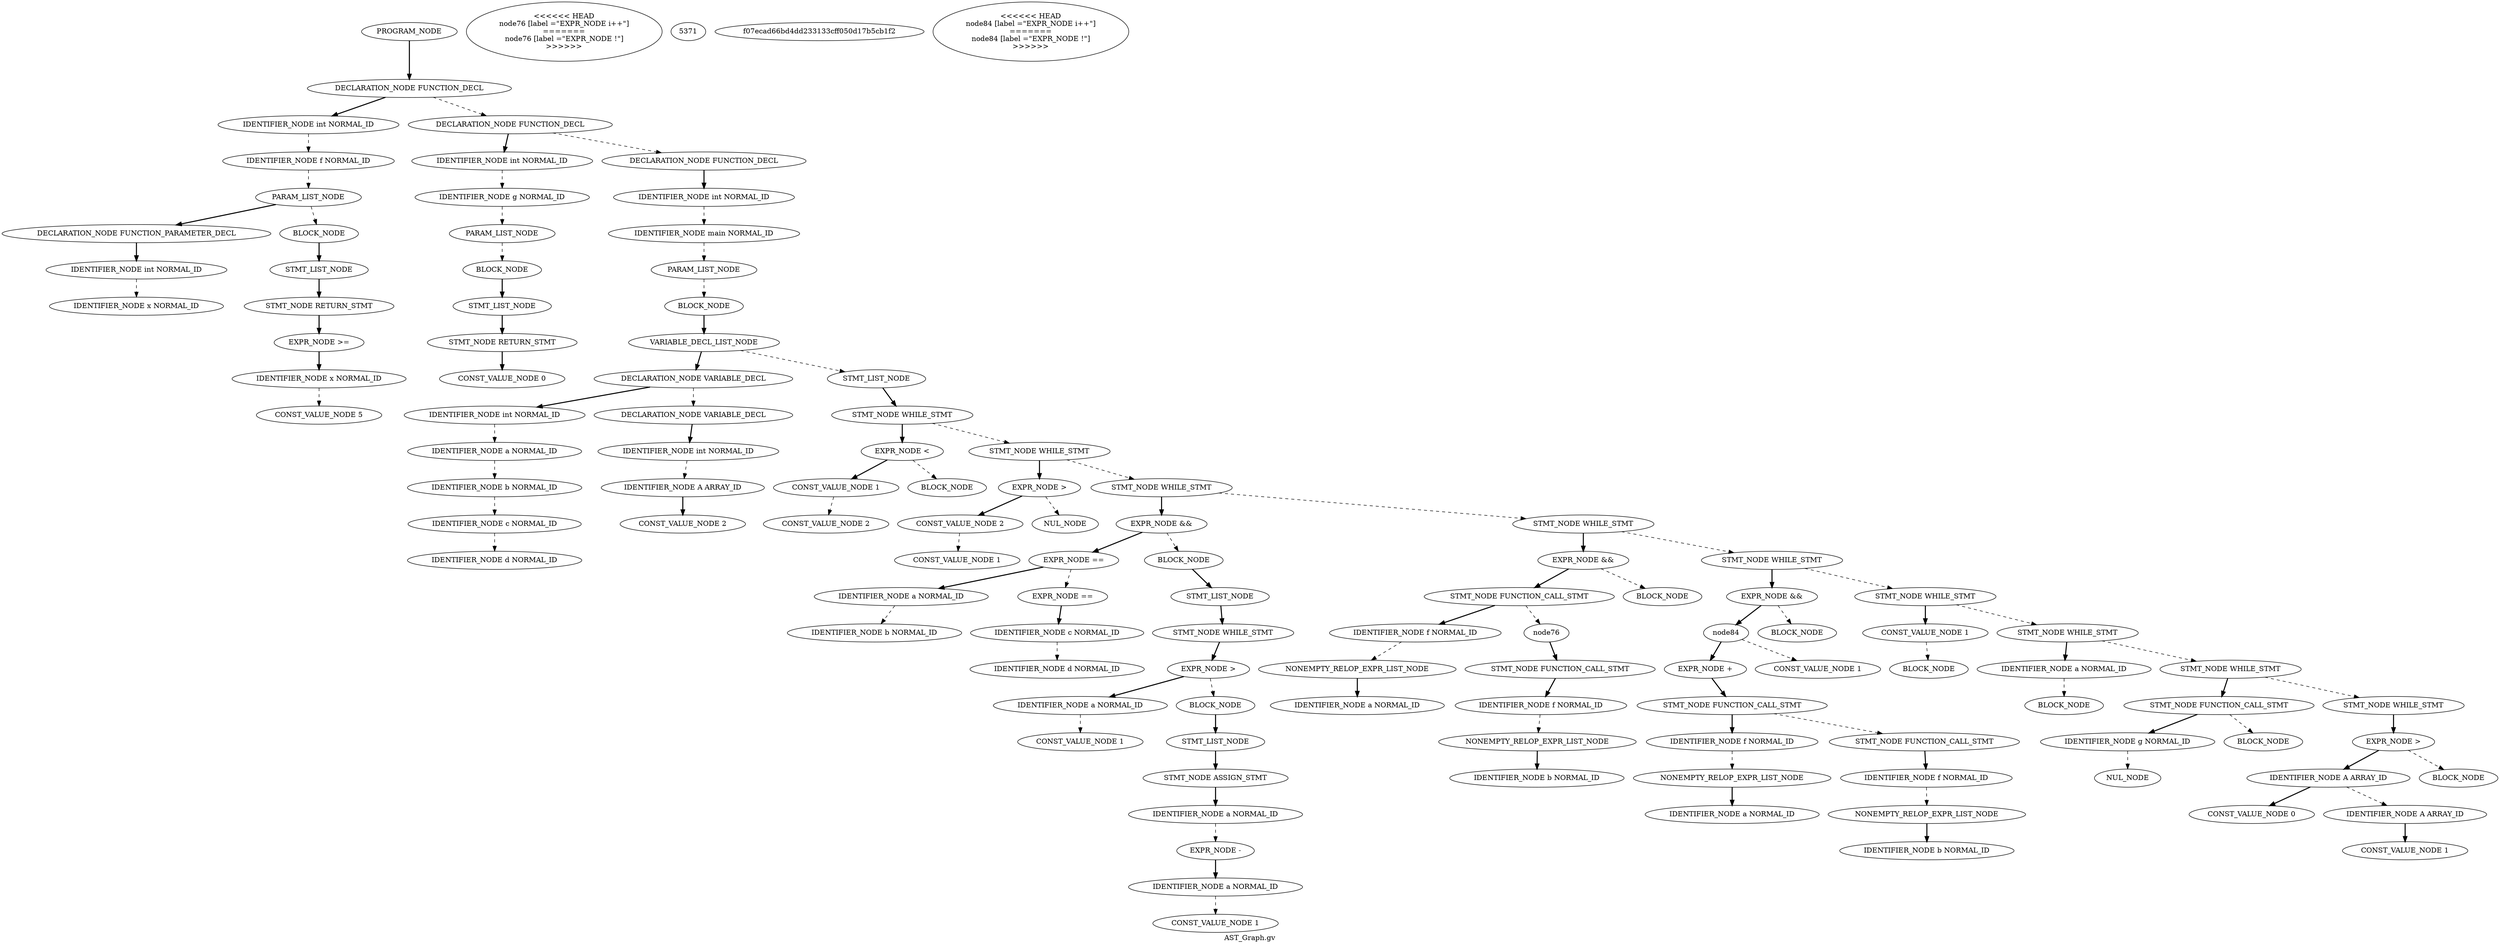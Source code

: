 Digraph AST
{
label = "AST_Graph.gv"
node0 [label ="PROGRAM_NODE"]
node1 [label ="DECLARATION_NODE FUNCTION_DECL"]
node2 [label ="IDENTIFIER_NODE int NORMAL_ID"]
node3 [label ="IDENTIFIER_NODE f NORMAL_ID"]
node4 [label ="PARAM_LIST_NODE"]
node5 [label ="DECLARATION_NODE FUNCTION_PARAMETER_DECL"]
node6 [label ="IDENTIFIER_NODE int NORMAL_ID"]
node7 [label ="IDENTIFIER_NODE x NORMAL_ID"]
node6 -> node7 [style = dashed]
node5 -> node6 [style = bold]
node4 -> node5 [style = bold]
node8 [label ="BLOCK_NODE"]
node9 [label ="STMT_LIST_NODE"]
node10 [label ="STMT_NODE RETURN_STMT"]
node11 [label ="EXPR_NODE >="]
node12 [label ="IDENTIFIER_NODE x NORMAL_ID"]
node13 [label ="CONST_VALUE_NODE 5"]
node12 -> node13 [style = dashed]
node11 -> node12 [style = bold]
node10 -> node11 [style = bold]
node9 -> node10 [style = bold]
node8 -> node9 [style = bold]
node4 -> node8 [style = dashed]
node3 -> node4 [style = dashed]
node2 -> node3 [style = dashed]
node1 -> node2 [style = bold]
node14 [label ="DECLARATION_NODE FUNCTION_DECL"]
node15 [label ="IDENTIFIER_NODE int NORMAL_ID"]
node16 [label ="IDENTIFIER_NODE g NORMAL_ID"]
node17 [label ="PARAM_LIST_NODE"]
node18 [label ="BLOCK_NODE"]
node19 [label ="STMT_LIST_NODE"]
node20 [label ="STMT_NODE RETURN_STMT"]
node21 [label ="CONST_VALUE_NODE 0"]
node20 -> node21 [style = bold]
node19 -> node20 [style = bold]
node18 -> node19 [style = bold]
node17 -> node18 [style = dashed]
node16 -> node17 [style = dashed]
node15 -> node16 [style = dashed]
node14 -> node15 [style = bold]
node22 [label ="DECLARATION_NODE FUNCTION_DECL"]
node23 [label ="IDENTIFIER_NODE int NORMAL_ID"]
node24 [label ="IDENTIFIER_NODE main NORMAL_ID"]
node25 [label ="PARAM_LIST_NODE"]
node26 [label ="BLOCK_NODE"]
node27 [label ="VARIABLE_DECL_LIST_NODE"]
node28 [label ="DECLARATION_NODE VARIABLE_DECL"]
node29 [label ="IDENTIFIER_NODE int NORMAL_ID"]
node30 [label ="IDENTIFIER_NODE a NORMAL_ID"]
node31 [label ="IDENTIFIER_NODE b NORMAL_ID"]
node32 [label ="IDENTIFIER_NODE c NORMAL_ID"]
node33 [label ="IDENTIFIER_NODE d NORMAL_ID"]
node32 -> node33 [style = dashed]
node31 -> node32 [style = dashed]
node30 -> node31 [style = dashed]
node29 -> node30 [style = dashed]
node28 -> node29 [style = bold]
node34 [label ="DECLARATION_NODE VARIABLE_DECL"]
node35 [label ="IDENTIFIER_NODE int NORMAL_ID"]
node36 [label ="IDENTIFIER_NODE A ARRAY_ID"]
node37 [label ="CONST_VALUE_NODE 2"]
node36 -> node37 [style = bold]
node35 -> node36 [style = dashed]
node34 -> node35 [style = bold]
node28 -> node34 [style = dashed]
node27 -> node28 [style = bold]
node38 [label ="STMT_LIST_NODE"]
node39 [label ="STMT_NODE WHILE_STMT"]
node40 [label ="EXPR_NODE <"]
node41 [label ="CONST_VALUE_NODE 1"]
node42 [label ="CONST_VALUE_NODE 2"]
node41 -> node42 [style = dashed]
node40 -> node41 [style = bold]
node43 [label ="BLOCK_NODE"]
node40 -> node43 [style = dashed]
node39 -> node40 [style = bold]
node44 [label ="STMT_NODE WHILE_STMT"]
node45 [label ="EXPR_NODE >"]
node46 [label ="CONST_VALUE_NODE 2"]
node47 [label ="CONST_VALUE_NODE 1"]
node46 -> node47 [style = dashed]
node45 -> node46 [style = bold]
node48 [label ="NUL_NODE"]
node45 -> node48 [style = dashed]
node44 -> node45 [style = bold]
node49 [label ="STMT_NODE WHILE_STMT"]
node50 [label ="EXPR_NODE &&"]
node51 [label ="EXPR_NODE =="]
node52 [label ="IDENTIFIER_NODE a NORMAL_ID"]
node53 [label ="IDENTIFIER_NODE b NORMAL_ID"]
node52 -> node53 [style = dashed]
node51 -> node52 [style = bold]
node54 [label ="EXPR_NODE =="]
node55 [label ="IDENTIFIER_NODE c NORMAL_ID"]
node56 [label ="IDENTIFIER_NODE d NORMAL_ID"]
node55 -> node56 [style = dashed]
node54 -> node55 [style = bold]
node51 -> node54 [style = dashed]
node50 -> node51 [style = bold]
node57 [label ="BLOCK_NODE"]
node58 [label ="STMT_LIST_NODE"]
node59 [label ="STMT_NODE WHILE_STMT"]
node60 [label ="EXPR_NODE >"]
node61 [label ="IDENTIFIER_NODE a NORMAL_ID"]
node62 [label ="CONST_VALUE_NODE 1"]
node61 -> node62 [style = dashed]
node60 -> node61 [style = bold]
node63 [label ="BLOCK_NODE"]
node64 [label ="STMT_LIST_NODE"]
node65 [label ="STMT_NODE ASSIGN_STMT"]
node66 [label ="IDENTIFIER_NODE a NORMAL_ID"]
node67 [label ="EXPR_NODE -"]
node68 [label ="IDENTIFIER_NODE a NORMAL_ID"]
node69 [label ="CONST_VALUE_NODE 1"]
node68 -> node69 [style = dashed]
node67 -> node68 [style = bold]
node66 -> node67 [style = dashed]
node65 -> node66 [style = bold]
node64 -> node65 [style = bold]
node63 -> node64 [style = bold]
node60 -> node63 [style = dashed]
node59 -> node60 [style = bold]
node58 -> node59 [style = bold]
node57 -> node58 [style = bold]
node50 -> node57 [style = dashed]
node49 -> node50 [style = bold]
node70 [label ="STMT_NODE WHILE_STMT"]
node71 [label ="EXPR_NODE &&"]
node72 [label ="STMT_NODE FUNCTION_CALL_STMT"]
node73 [label ="IDENTIFIER_NODE f NORMAL_ID"]
node74 [label ="NONEMPTY_RELOP_EXPR_LIST_NODE"]
node75 [label ="IDENTIFIER_NODE a NORMAL_ID"]
node74 -> node75 [style = bold]
node73 -> node74 [style = dashed]
node72 -> node73 [style = bold]
<<<<<<< HEAD
node76 [label ="EXPR_NODE i++"]
=======
node76 [label ="EXPR_NODE !"]
>>>>>>> 5371f07ecad66bd4dd233133cff050d17b5cb1f2
node77 [label ="STMT_NODE FUNCTION_CALL_STMT"]
node78 [label ="IDENTIFIER_NODE f NORMAL_ID"]
node79 [label ="NONEMPTY_RELOP_EXPR_LIST_NODE"]
node80 [label ="IDENTIFIER_NODE b NORMAL_ID"]
node79 -> node80 [style = bold]
node78 -> node79 [style = dashed]
node77 -> node78 [style = bold]
node76 -> node77 [style = bold]
node72 -> node76 [style = dashed]
node71 -> node72 [style = bold]
node81 [label ="BLOCK_NODE"]
node71 -> node81 [style = dashed]
node70 -> node71 [style = bold]
node82 [label ="STMT_NODE WHILE_STMT"]
node83 [label ="EXPR_NODE &&"]
<<<<<<< HEAD
node84 [label ="EXPR_NODE i++"]
=======
node84 [label ="EXPR_NODE !"]
>>>>>>> 5371f07ecad66bd4dd233133cff050d17b5cb1f2
node85 [label ="EXPR_NODE +"]
node86 [label ="STMT_NODE FUNCTION_CALL_STMT"]
node87 [label ="IDENTIFIER_NODE f NORMAL_ID"]
node88 [label ="NONEMPTY_RELOP_EXPR_LIST_NODE"]
node89 [label ="IDENTIFIER_NODE a NORMAL_ID"]
node88 -> node89 [style = bold]
node87 -> node88 [style = dashed]
node86 -> node87 [style = bold]
node90 [label ="STMT_NODE FUNCTION_CALL_STMT"]
node91 [label ="IDENTIFIER_NODE f NORMAL_ID"]
node92 [label ="NONEMPTY_RELOP_EXPR_LIST_NODE"]
node93 [label ="IDENTIFIER_NODE b NORMAL_ID"]
node92 -> node93 [style = bold]
node91 -> node92 [style = dashed]
node90 -> node91 [style = bold]
node86 -> node90 [style = dashed]
node85 -> node86 [style = bold]
node84 -> node85 [style = bold]
node94 [label ="CONST_VALUE_NODE 1"]
node84 -> node94 [style = dashed]
node83 -> node84 [style = bold]
node95 [label ="BLOCK_NODE"]
node83 -> node95 [style = dashed]
node82 -> node83 [style = bold]
node96 [label ="STMT_NODE WHILE_STMT"]
node97 [label ="CONST_VALUE_NODE 1"]
node98 [label ="BLOCK_NODE"]
node97 -> node98 [style = dashed]
node96 -> node97 [style = bold]
node99 [label ="STMT_NODE WHILE_STMT"]
node100 [label ="IDENTIFIER_NODE a NORMAL_ID"]
node101 [label ="BLOCK_NODE"]
node100 -> node101 [style = dashed]
node99 -> node100 [style = bold]
node102 [label ="STMT_NODE WHILE_STMT"]
node103 [label ="STMT_NODE FUNCTION_CALL_STMT"]
node104 [label ="IDENTIFIER_NODE g NORMAL_ID"]
node105 [label ="NUL_NODE"]
node104 -> node105 [style = dashed]
node103 -> node104 [style = bold]
node106 [label ="BLOCK_NODE"]
node103 -> node106 [style = dashed]
node102 -> node103 [style = bold]
node107 [label ="STMT_NODE WHILE_STMT"]
node108 [label ="EXPR_NODE >"]
node109 [label ="IDENTIFIER_NODE A ARRAY_ID"]
node110 [label ="CONST_VALUE_NODE 0"]
node109 -> node110 [style = bold]
node111 [label ="IDENTIFIER_NODE A ARRAY_ID"]
node112 [label ="CONST_VALUE_NODE 1"]
node111 -> node112 [style = bold]
node109 -> node111 [style = dashed]
node108 -> node109 [style = bold]
node113 [label ="BLOCK_NODE"]
node108 -> node113 [style = dashed]
node107 -> node108 [style = bold]
node102 -> node107 [style = dashed]
node99 -> node102 [style = dashed]
node96 -> node99 [style = dashed]
node82 -> node96 [style = dashed]
node70 -> node82 [style = dashed]
node49 -> node70 [style = dashed]
node44 -> node49 [style = dashed]
node39 -> node44 [style = dashed]
node38 -> node39 [style = bold]
node27 -> node38 [style = dashed]
node26 -> node27 [style = bold]
node25 -> node26 [style = dashed]
node24 -> node25 [style = dashed]
node23 -> node24 [style = dashed]
node22 -> node23 [style = bold]
node14 -> node22 [style = dashed]
node1 -> node14 [style = dashed]
node0 -> node1 [style = bold]
}
